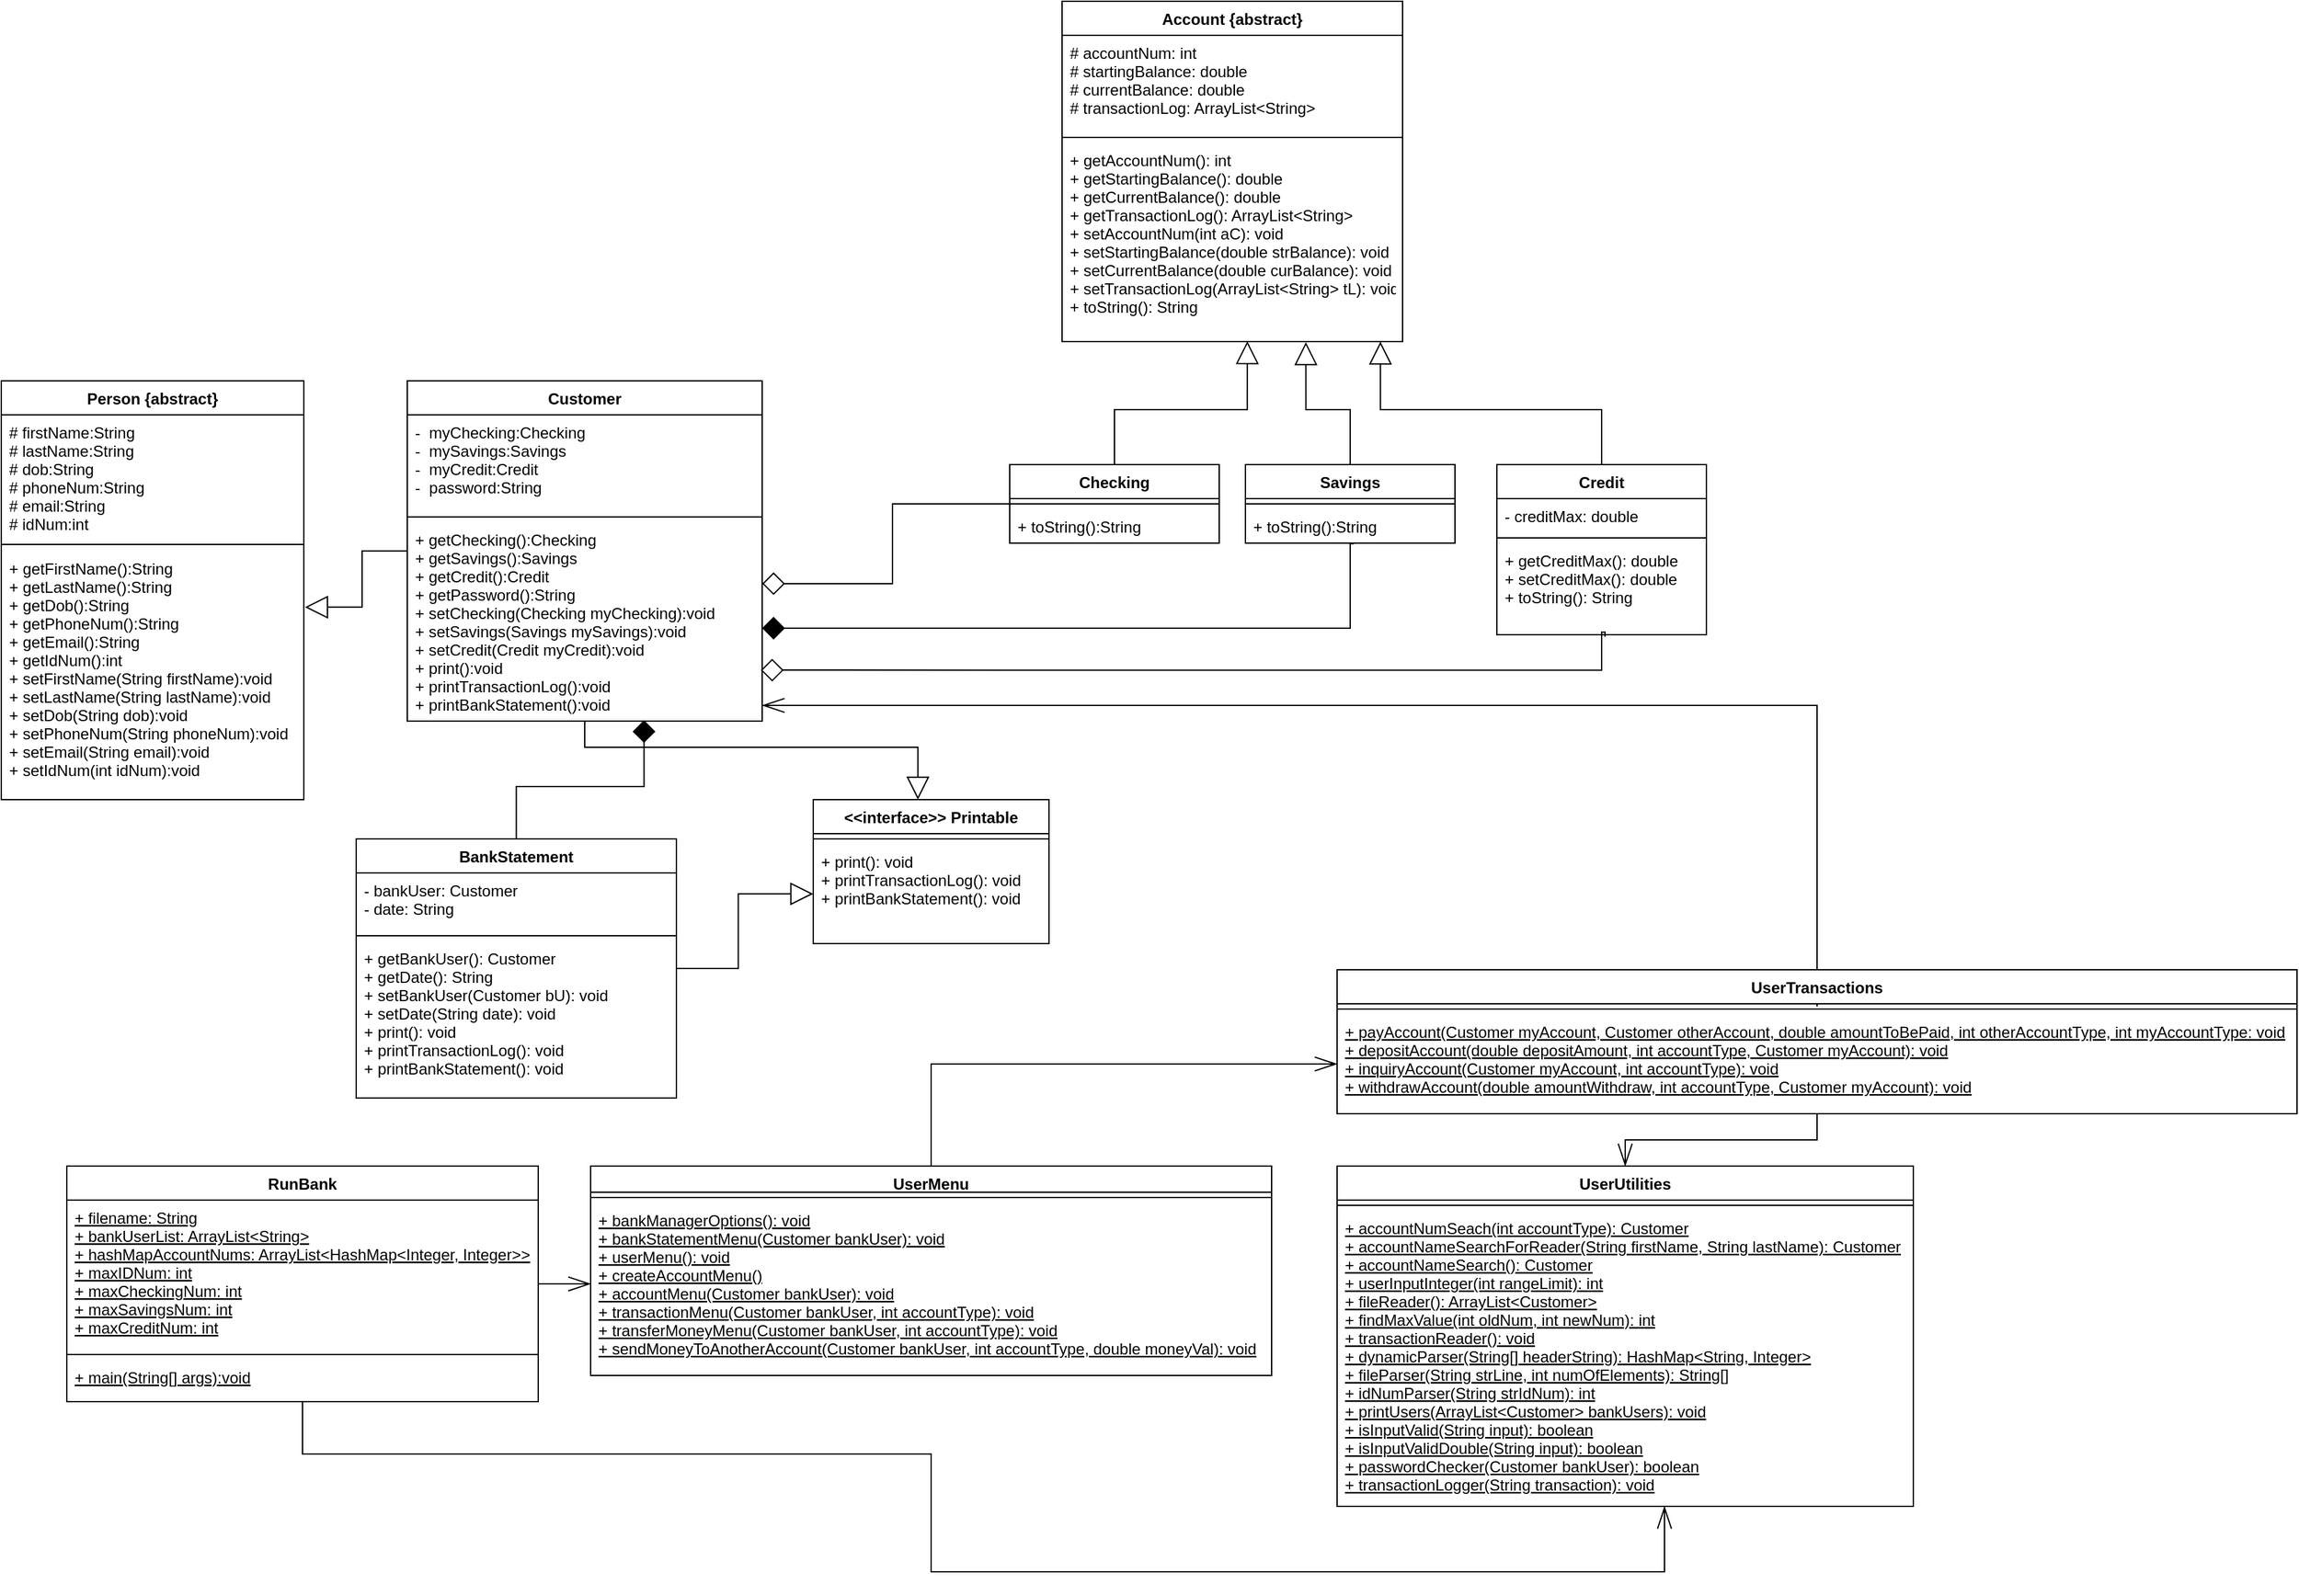 <mxfile version="13.5.1" type="device"><diagram id="C5RBs43oDa-KdzZeNtuy" name="Page-1"><mxGraphModel dx="648" dy="1557" grid="1" gridSize="10" guides="1" tooltips="1" connect="1" arrows="1" fold="1" page="1" pageScale="1" pageWidth="827" pageHeight="1169" math="0" shadow="0"><root><mxCell id="WIyWlLk6GJQsqaUBKTNV-0"/><mxCell id="WIyWlLk6GJQsqaUBKTNV-1" parent="WIyWlLk6GJQsqaUBKTNV-0"/><mxCell id="ZS_IjhcSnhs7_c6VV2PT-6" style="edgeStyle=orthogonalEdgeStyle;rounded=0;orthogonalLoop=1;jettySize=auto;html=1;entryX=1.004;entryY=0.226;entryDx=0;entryDy=0;entryPerimeter=0;strokeWidth=1;endSize=15;endArrow=block;endFill=0;" parent="WIyWlLk6GJQsqaUBKTNV-1" source="ZS_IjhcSnhs7_c6VV2PT-2" target="zkfFHV4jXpPFQw0GAbJ--5" edge="1"><mxGeometry relative="1" as="geometry"/></mxCell><mxCell id="zkfFHV4jXpPFQw0GAbJ--0" value="Person {abstract}" style="swimlane;fontStyle=1;align=center;verticalAlign=top;childLayout=stackLayout;horizontal=1;startSize=26;horizontalStack=0;resizeParent=1;resizeLast=0;collapsible=1;marginBottom=0;rounded=0;shadow=0;strokeWidth=1;" parent="WIyWlLk6GJQsqaUBKTNV-1" vertex="1"><mxGeometry x="20" y="180" width="231" height="320" as="geometry"><mxRectangle x="230" y="140" width="160" height="26" as="alternateBounds"/></mxGeometry></mxCell><mxCell id="zkfFHV4jXpPFQw0GAbJ--1" value="# firstName:String&#xA;# lastName:String&#xA;# dob:String&#xA;# phoneNum:String&#xA;# email:String&#xA;# idNum:int&#xA;" style="text;align=left;verticalAlign=top;spacingLeft=4;spacingRight=4;overflow=hidden;rotatable=0;points=[[0,0.5],[1,0.5]];portConstraint=eastwest;" parent="zkfFHV4jXpPFQw0GAbJ--0" vertex="1"><mxGeometry y="26" width="231" height="94" as="geometry"/></mxCell><mxCell id="zkfFHV4jXpPFQw0GAbJ--4" value="" style="line;html=1;strokeWidth=1;align=left;verticalAlign=middle;spacingTop=-1;spacingLeft=3;spacingRight=3;rotatable=0;labelPosition=right;points=[];portConstraint=eastwest;" parent="zkfFHV4jXpPFQw0GAbJ--0" vertex="1"><mxGeometry y="120" width="231" height="10" as="geometry"/></mxCell><mxCell id="zkfFHV4jXpPFQw0GAbJ--5" value="+ getFirstName():String&#xA;+ getLastName():String&#xA;+ getDob():String&#xA;+ getPhoneNum():String&#xA;+ getEmail():String&#xA;+ getIdNum():int&#xA;+ setFirstName(String firstName):void&#xA;+ setLastName(String lastName):void&#xA;+ setDob(String dob):void&#xA;+ setPhoneNum(String phoneNum):void&#xA;+ setEmail(String email):void&#xA;+ setIdNum(int idNum):void&#xA;&#xA;" style="text;align=left;verticalAlign=top;spacingLeft=4;spacingRight=4;overflow=hidden;rotatable=0;points=[[0,0.5],[1,0.5]];portConstraint=eastwest;" parent="zkfFHV4jXpPFQw0GAbJ--0" vertex="1"><mxGeometry y="130" width="231" height="190" as="geometry"/></mxCell><mxCell id="ZS_IjhcSnhs7_c6VV2PT-62" style="edgeStyle=orthogonalEdgeStyle;rounded=0;orthogonalLoop=1;jettySize=auto;html=1;entryX=0.444;entryY=0;entryDx=0;entryDy=0;entryPerimeter=0;endArrow=block;endFill=0;endSize=15;strokeWidth=1;" parent="WIyWlLk6GJQsqaUBKTNV-1" source="ZS_IjhcSnhs7_c6VV2PT-5" target="ZS_IjhcSnhs7_c6VV2PT-57" edge="1"><mxGeometry relative="1" as="geometry"><mxPoint x="570" y="470" as="sourcePoint"/><Array as="points"><mxPoint x="466" y="460"/><mxPoint x="720" y="460"/></Array></mxGeometry></mxCell><mxCell id="ZS_IjhcSnhs7_c6VV2PT-2" value="Customer" style="swimlane;fontStyle=1;align=center;verticalAlign=top;childLayout=stackLayout;horizontal=1;startSize=26;horizontalStack=0;resizeParent=1;resizeParentMax=0;resizeLast=0;collapsible=1;marginBottom=0;" parent="WIyWlLk6GJQsqaUBKTNV-1" vertex="1"><mxGeometry x="330" y="180" width="271" height="260" as="geometry"/></mxCell><mxCell id="ZS_IjhcSnhs7_c6VV2PT-3" value="-  myChecking:Checking&#xA;-  mySavings:Savings&#xA;-  myCredit:Credit&#xA;-  password:String&#xA;" style="text;strokeColor=none;fillColor=none;align=left;verticalAlign=top;spacingLeft=4;spacingRight=4;overflow=hidden;rotatable=0;points=[[0,0.5],[1,0.5]];portConstraint=eastwest;" parent="ZS_IjhcSnhs7_c6VV2PT-2" vertex="1"><mxGeometry y="26" width="271" height="74" as="geometry"/></mxCell><mxCell id="ZS_IjhcSnhs7_c6VV2PT-4" value="" style="line;strokeWidth=1;fillColor=none;align=left;verticalAlign=middle;spacingTop=-1;spacingLeft=3;spacingRight=3;rotatable=0;labelPosition=right;points=[];portConstraint=eastwest;" parent="ZS_IjhcSnhs7_c6VV2PT-2" vertex="1"><mxGeometry y="100" width="271" height="8" as="geometry"/></mxCell><mxCell id="ZS_IjhcSnhs7_c6VV2PT-5" value="+ getChecking():Checking&#xA;+ getSavings():Savings&#xA;+ getCredit():Credit&#xA;+ getPassword():String&#xA;+ setChecking(Checking myChecking):void&#xA;+ setSavings(Savings mySavings):void&#xA;+ setCredit(Credit myCredit):void&#xA;+ print():void&#xA;+ printTransactionLog():void&#xA;+ printBankStatement():void&#xA;&#xA;&#xA;" style="text;strokeColor=none;fillColor=none;align=left;verticalAlign=top;spacingLeft=4;spacingRight=4;overflow=hidden;rotatable=0;points=[[0,0.5],[1,0.5]];portConstraint=eastwest;" parent="ZS_IjhcSnhs7_c6VV2PT-2" vertex="1"><mxGeometry y="108" width="271" height="152" as="geometry"/></mxCell><mxCell id="ZS_IjhcSnhs7_c6VV2PT-7" value="Account {abstract}" style="swimlane;fontStyle=1;align=center;verticalAlign=top;childLayout=stackLayout;horizontal=1;startSize=26;horizontalStack=0;resizeParent=1;resizeParentMax=0;resizeLast=0;collapsible=1;marginBottom=0;" parent="WIyWlLk6GJQsqaUBKTNV-1" vertex="1"><mxGeometry x="830" y="-110" width="260" height="260" as="geometry"/></mxCell><mxCell id="ZS_IjhcSnhs7_c6VV2PT-8" value="# accountNum: int&#xA;# startingBalance: double&#xA;# currentBalance: double&#xA;# transactionLog: ArrayList&lt;String&gt;&#xA;" style="text;strokeColor=none;fillColor=none;align=left;verticalAlign=top;spacingLeft=4;spacingRight=4;overflow=hidden;rotatable=0;points=[[0,0.5],[1,0.5]];portConstraint=eastwest;" parent="ZS_IjhcSnhs7_c6VV2PT-7" vertex="1"><mxGeometry y="26" width="260" height="74" as="geometry"/></mxCell><mxCell id="ZS_IjhcSnhs7_c6VV2PT-9" value="" style="line;strokeWidth=1;fillColor=none;align=left;verticalAlign=middle;spacingTop=-1;spacingLeft=3;spacingRight=3;rotatable=0;labelPosition=right;points=[];portConstraint=eastwest;" parent="ZS_IjhcSnhs7_c6VV2PT-7" vertex="1"><mxGeometry y="100" width="260" height="8" as="geometry"/></mxCell><mxCell id="ZS_IjhcSnhs7_c6VV2PT-10" value="+ getAccountNum(): int&#xA;+ getStartingBalance(): double&#xA;+ getCurrentBalance(): double &#xA;+ getTransactionLog(): ArrayList&lt;String&gt;&#xA;+ setAccountNum(int aC): void&#xA;+ setStartingBalance(double strBalance): void &#xA;+ setCurrentBalance(double curBalance): void&#xA;+ setTransactionLog(ArrayList&lt;String&gt; tL): void&#xA;+ toString(): String &#xA;&#xA;" style="text;strokeColor=none;fillColor=none;align=left;verticalAlign=top;spacingLeft=4;spacingRight=4;overflow=hidden;rotatable=0;points=[[0,0.5],[1,0.5]];portConstraint=eastwest;" parent="ZS_IjhcSnhs7_c6VV2PT-7" vertex="1"><mxGeometry y="108" width="260" height="152" as="geometry"/></mxCell><mxCell id="ZS_IjhcSnhs7_c6VV2PT-34" style="edgeStyle=orthogonalEdgeStyle;rounded=0;orthogonalLoop=1;jettySize=auto;html=1;entryX=0.544;entryY=0.998;entryDx=0;entryDy=0;entryPerimeter=0;endSize=15;endArrow=block;endFill=0;" parent="WIyWlLk6GJQsqaUBKTNV-1" source="ZS_IjhcSnhs7_c6VV2PT-20" target="ZS_IjhcSnhs7_c6VV2PT-10" edge="1"><mxGeometry relative="1" as="geometry"/></mxCell><mxCell id="ZS_IjhcSnhs7_c6VV2PT-38" style="edgeStyle=orthogonalEdgeStyle;rounded=0;orthogonalLoop=1;jettySize=auto;html=1;endArrow=diamond;endFill=0;strokeWidth=1;endSize=15;entryX=1;entryY=0.309;entryDx=0;entryDy=0;entryPerimeter=0;" parent="WIyWlLk6GJQsqaUBKTNV-1" source="ZS_IjhcSnhs7_c6VV2PT-20" target="ZS_IjhcSnhs7_c6VV2PT-5" edge="1"><mxGeometry relative="1" as="geometry"/></mxCell><mxCell id="ZS_IjhcSnhs7_c6VV2PT-20" value="Checking" style="swimlane;fontStyle=1;align=center;verticalAlign=top;childLayout=stackLayout;horizontal=1;startSize=26;horizontalStack=0;resizeParent=1;resizeParentMax=0;resizeLast=0;collapsible=1;marginBottom=0;" parent="WIyWlLk6GJQsqaUBKTNV-1" vertex="1"><mxGeometry x="790" y="244" width="160" height="60" as="geometry"/></mxCell><mxCell id="ZS_IjhcSnhs7_c6VV2PT-22" value="" style="line;strokeWidth=1;fillColor=none;align=left;verticalAlign=middle;spacingTop=-1;spacingLeft=3;spacingRight=3;rotatable=0;labelPosition=right;points=[];portConstraint=eastwest;" parent="ZS_IjhcSnhs7_c6VV2PT-20" vertex="1"><mxGeometry y="26" width="160" height="8" as="geometry"/></mxCell><mxCell id="ZS_IjhcSnhs7_c6VV2PT-23" value="+ toString():String " style="text;strokeColor=none;fillColor=none;align=left;verticalAlign=top;spacingLeft=4;spacingRight=4;overflow=hidden;rotatable=0;points=[[0,0.5],[1,0.5]];portConstraint=eastwest;" parent="ZS_IjhcSnhs7_c6VV2PT-20" vertex="1"><mxGeometry y="34" width="160" height="26" as="geometry"/></mxCell><mxCell id="ZS_IjhcSnhs7_c6VV2PT-35" style="edgeStyle=orthogonalEdgeStyle;rounded=0;orthogonalLoop=1;jettySize=auto;html=1;entryX=0.716;entryY=1.003;entryDx=0;entryDy=0;entryPerimeter=0;endArrow=block;endFill=0;endSize=15;" parent="WIyWlLk6GJQsqaUBKTNV-1" source="ZS_IjhcSnhs7_c6VV2PT-24" target="ZS_IjhcSnhs7_c6VV2PT-10" edge="1"><mxGeometry relative="1" as="geometry"/></mxCell><mxCell id="ZS_IjhcSnhs7_c6VV2PT-41" style="edgeStyle=orthogonalEdgeStyle;rounded=0;orthogonalLoop=1;jettySize=auto;html=1;entryX=1;entryY=0.75;entryDx=0;entryDy=0;endArrow=diamond;endFill=1;endSize=15;strokeWidth=1;exitX=0.517;exitY=1.019;exitDx=0;exitDy=0;exitPerimeter=0;" parent="WIyWlLk6GJQsqaUBKTNV-1" source="ZS_IjhcSnhs7_c6VV2PT-26" edge="1"><mxGeometry relative="1" as="geometry"><Array as="points"><mxPoint x="1050" y="304"/><mxPoint x="1050" y="369"/></Array><mxPoint x="1050" y="298" as="sourcePoint"/><mxPoint x="601.0" y="369" as="targetPoint"/></mxGeometry></mxCell><mxCell id="ZS_IjhcSnhs7_c6VV2PT-24" value="Savings" style="swimlane;fontStyle=1;align=center;verticalAlign=top;childLayout=stackLayout;horizontal=1;startSize=26;horizontalStack=0;resizeParent=1;resizeParentMax=0;resizeLast=0;collapsible=1;marginBottom=0;" parent="WIyWlLk6GJQsqaUBKTNV-1" vertex="1"><mxGeometry x="970" y="244" width="160" height="60" as="geometry"/></mxCell><mxCell id="ZS_IjhcSnhs7_c6VV2PT-25" value="" style="line;strokeWidth=1;fillColor=none;align=left;verticalAlign=middle;spacingTop=-1;spacingLeft=3;spacingRight=3;rotatable=0;labelPosition=right;points=[];portConstraint=eastwest;" parent="ZS_IjhcSnhs7_c6VV2PT-24" vertex="1"><mxGeometry y="26" width="160" height="8" as="geometry"/></mxCell><mxCell id="ZS_IjhcSnhs7_c6VV2PT-26" value="+ toString():String " style="text;strokeColor=none;fillColor=none;align=left;verticalAlign=top;spacingLeft=4;spacingRight=4;overflow=hidden;rotatable=0;points=[[0,0.5],[1,0.5]];portConstraint=eastwest;" parent="ZS_IjhcSnhs7_c6VV2PT-24" vertex="1"><mxGeometry y="34" width="160" height="26" as="geometry"/></mxCell><mxCell id="ZS_IjhcSnhs7_c6VV2PT-36" style="edgeStyle=orthogonalEdgeStyle;rounded=0;orthogonalLoop=1;jettySize=auto;html=1;entryX=0.935;entryY=1;entryDx=0;entryDy=0;entryPerimeter=0;endArrow=block;endFill=0;endSize=15;" parent="WIyWlLk6GJQsqaUBKTNV-1" source="ZS_IjhcSnhs7_c6VV2PT-30" target="ZS_IjhcSnhs7_c6VV2PT-10" edge="1"><mxGeometry relative="1" as="geometry"/></mxCell><mxCell id="ZS_IjhcSnhs7_c6VV2PT-39" style="edgeStyle=orthogonalEdgeStyle;rounded=0;orthogonalLoop=1;jettySize=auto;html=1;entryX=0.996;entryY=0.803;entryDx=0;entryDy=0;entryPerimeter=0;endArrow=diamond;endFill=0;endSize=15;strokeWidth=1;exitX=0.516;exitY=1.021;exitDx=0;exitDy=0;exitPerimeter=0;" parent="WIyWlLk6GJQsqaUBKTNV-1" source="ZS_IjhcSnhs7_c6VV2PT-33" edge="1"><mxGeometry relative="1" as="geometry"><Array as="points"><mxPoint x="1245" y="372"/><mxPoint x="1242" y="372"/><mxPoint x="1242" y="401"/></Array><mxPoint x="1243.6" y="371.86" as="sourcePoint"/><mxPoint x="599.916" y="401.056" as="targetPoint"/></mxGeometry></mxCell><mxCell id="ZS_IjhcSnhs7_c6VV2PT-30" value="Credit" style="swimlane;fontStyle=1;align=center;verticalAlign=top;childLayout=stackLayout;horizontal=1;startSize=26;horizontalStack=0;resizeParent=1;resizeParentMax=0;resizeLast=0;collapsible=1;marginBottom=0;" parent="WIyWlLk6GJQsqaUBKTNV-1" vertex="1"><mxGeometry x="1162" y="244" width="160" height="130" as="geometry"/></mxCell><mxCell id="ZS_IjhcSnhs7_c6VV2PT-31" value="- creditMax: double" style="text;strokeColor=none;fillColor=none;align=left;verticalAlign=top;spacingLeft=4;spacingRight=4;overflow=hidden;rotatable=0;points=[[0,0.5],[1,0.5]];portConstraint=eastwest;" parent="ZS_IjhcSnhs7_c6VV2PT-30" vertex="1"><mxGeometry y="26" width="160" height="26" as="geometry"/></mxCell><mxCell id="ZS_IjhcSnhs7_c6VV2PT-32" value="" style="line;strokeWidth=1;fillColor=none;align=left;verticalAlign=middle;spacingTop=-1;spacingLeft=3;spacingRight=3;rotatable=0;labelPosition=right;points=[];portConstraint=eastwest;" parent="ZS_IjhcSnhs7_c6VV2PT-30" vertex="1"><mxGeometry y="52" width="160" height="8" as="geometry"/></mxCell><mxCell id="ZS_IjhcSnhs7_c6VV2PT-33" value="+ getCreditMax(): double&#xA;+ setCreditMax(): double &#xA;+ toString(): String&#xA;" style="text;strokeColor=none;fillColor=none;align=left;verticalAlign=top;spacingLeft=4;spacingRight=4;overflow=hidden;rotatable=0;points=[[0,0.5],[1,0.5]];portConstraint=eastwest;" parent="ZS_IjhcSnhs7_c6VV2PT-30" vertex="1"><mxGeometry y="60" width="160" height="70" as="geometry"/></mxCell><mxCell id="ZS_IjhcSnhs7_c6VV2PT-46" style="edgeStyle=orthogonalEdgeStyle;rounded=0;orthogonalLoop=1;jettySize=auto;html=1;entryX=0.667;entryY=0.995;entryDx=0;entryDy=0;entryPerimeter=0;endArrow=diamond;endFill=1;endSize=15;strokeWidth=1;" parent="WIyWlLk6GJQsqaUBKTNV-1" source="ZS_IjhcSnhs7_c6VV2PT-42" target="ZS_IjhcSnhs7_c6VV2PT-5" edge="1"><mxGeometry relative="1" as="geometry"/></mxCell><mxCell id="ZS_IjhcSnhs7_c6VV2PT-61" style="edgeStyle=orthogonalEdgeStyle;rounded=0;orthogonalLoop=1;jettySize=auto;html=1;entryX=0;entryY=0.5;entryDx=0;entryDy=0;endArrow=block;endFill=0;endSize=15;strokeWidth=1;" parent="WIyWlLk6GJQsqaUBKTNV-1" source="ZS_IjhcSnhs7_c6VV2PT-42" target="ZS_IjhcSnhs7_c6VV2PT-60" edge="1"><mxGeometry relative="1" as="geometry"/></mxCell><mxCell id="ZS_IjhcSnhs7_c6VV2PT-42" value="BankStatement" style="swimlane;fontStyle=1;align=center;verticalAlign=top;childLayout=stackLayout;horizontal=1;startSize=26;horizontalStack=0;resizeParent=1;resizeParentMax=0;resizeLast=0;collapsible=1;marginBottom=0;" parent="WIyWlLk6GJQsqaUBKTNV-1" vertex="1"><mxGeometry x="291" y="530" width="244.5" height="198" as="geometry"/></mxCell><mxCell id="ZS_IjhcSnhs7_c6VV2PT-43" value="- bankUser: Customer&#xA;- date: String&#xA;" style="text;strokeColor=none;fillColor=none;align=left;verticalAlign=top;spacingLeft=4;spacingRight=4;overflow=hidden;rotatable=0;points=[[0,0.5],[1,0.5]];portConstraint=eastwest;" parent="ZS_IjhcSnhs7_c6VV2PT-42" vertex="1"><mxGeometry y="26" width="244.5" height="44" as="geometry"/></mxCell><mxCell id="ZS_IjhcSnhs7_c6VV2PT-44" value="" style="line;strokeWidth=1;fillColor=none;align=left;verticalAlign=middle;spacingTop=-1;spacingLeft=3;spacingRight=3;rotatable=0;labelPosition=right;points=[];portConstraint=eastwest;" parent="ZS_IjhcSnhs7_c6VV2PT-42" vertex="1"><mxGeometry y="70" width="244.5" height="8" as="geometry"/></mxCell><mxCell id="ZS_IjhcSnhs7_c6VV2PT-45" value="+ getBankUser(): Customer&#xA;+ getDate(): String &#xA;+ setBankUser(Customer bU): void&#xA;+ setDate(String date): void&#xA;+ print(): void&#xA;+ printTransactionLog(): void&#xA;+ printBankStatement(): void&#xA;" style="text;strokeColor=none;fillColor=none;align=left;verticalAlign=top;spacingLeft=4;spacingRight=4;overflow=hidden;rotatable=0;points=[[0,0.5],[1,0.5]];portConstraint=eastwest;" parent="ZS_IjhcSnhs7_c6VV2PT-42" vertex="1"><mxGeometry y="78" width="244.5" height="120" as="geometry"/></mxCell><mxCell id="O85HTI5UwTajYY9T6Xoq-17" style="edgeStyle=orthogonalEdgeStyle;rounded=0;orthogonalLoop=1;jettySize=auto;html=1;endArrow=openThin;endFill=0;endSize=15;" edge="1" parent="WIyWlLk6GJQsqaUBKTNV-1" source="O85HTI5UwTajYY9T6Xoq-4" target="O85HTI5UwTajYY9T6Xoq-11"><mxGeometry relative="1" as="geometry"><Array as="points"><mxPoint x="250" y="1000"/><mxPoint x="730" y="1000"/><mxPoint x="730" y="1090"/><mxPoint x="1290" y="1090"/></Array></mxGeometry></mxCell><mxCell id="O85HTI5UwTajYY9T6Xoq-19" style="edgeStyle=orthogonalEdgeStyle;rounded=0;orthogonalLoop=1;jettySize=auto;html=1;entryX=0;entryY=0.47;entryDx=0;entryDy=0;endArrow=openThin;endFill=0;endSize=15;entryPerimeter=0;" edge="1" parent="WIyWlLk6GJQsqaUBKTNV-1" source="O85HTI5UwTajYY9T6Xoq-4" target="O85HTI5UwTajYY9T6Xoq-3"><mxGeometry relative="1" as="geometry"/></mxCell><mxCell id="O85HTI5UwTajYY9T6Xoq-4" value="RunBank" style="swimlane;fontStyle=1;align=center;verticalAlign=top;childLayout=stackLayout;horizontal=1;startSize=26;horizontalStack=0;resizeParent=1;resizeParentMax=0;resizeLast=0;collapsible=1;marginBottom=0;" vertex="1" parent="WIyWlLk6GJQsqaUBKTNV-1"><mxGeometry x="70" y="780" width="360" height="180" as="geometry"/></mxCell><mxCell id="O85HTI5UwTajYY9T6Xoq-5" value="+ filename: String&#xA;+ bankUserList: ArrayList&lt;String&gt;&#xA;+ hashMapAccountNums: ArrayList&lt;HashMap&lt;Integer, Integer&gt;&gt;&#xA;+ maxIDNum: int&#xA;+ maxCheckingNum: int&#xA;+ maxSavingsNum: int&#xA;+ maxCreditNum: int&#xA;&#xA;&#xA;" style="text;strokeColor=none;fillColor=none;align=left;verticalAlign=top;spacingLeft=4;spacingRight=4;overflow=hidden;rotatable=0;points=[[0,0.5],[1,0.5]];portConstraint=eastwest;fontStyle=4" vertex="1" parent="O85HTI5UwTajYY9T6Xoq-4"><mxGeometry y="26" width="360" height="114" as="geometry"/></mxCell><mxCell id="O85HTI5UwTajYY9T6Xoq-6" value="" style="line;strokeWidth=1;fillColor=none;align=left;verticalAlign=middle;spacingTop=-1;spacingLeft=3;spacingRight=3;rotatable=0;labelPosition=right;points=[];portConstraint=eastwest;" vertex="1" parent="O85HTI5UwTajYY9T6Xoq-4"><mxGeometry y="140" width="360" height="8" as="geometry"/></mxCell><mxCell id="O85HTI5UwTajYY9T6Xoq-7" value="+ main(String[] args):void" style="text;strokeColor=none;fillColor=none;align=left;verticalAlign=top;spacingLeft=4;spacingRight=4;overflow=hidden;rotatable=0;points=[[0,0.5],[1,0.5]];portConstraint=eastwest;fontStyle=4" vertex="1" parent="O85HTI5UwTajYY9T6Xoq-4"><mxGeometry y="148" width="360" height="32" as="geometry"/></mxCell><mxCell id="O85HTI5UwTajYY9T6Xoq-20" style="edgeStyle=orthogonalEdgeStyle;rounded=0;orthogonalLoop=1;jettySize=auto;html=1;entryX=0;entryY=0.5;entryDx=0;entryDy=0;endArrow=openThin;endFill=0;endSize=15;" edge="1" parent="WIyWlLk6GJQsqaUBKTNV-1" source="O85HTI5UwTajYY9T6Xoq-0" target="O85HTI5UwTajYY9T6Xoq-15"><mxGeometry relative="1" as="geometry"/></mxCell><mxCell id="O85HTI5UwTajYY9T6Xoq-0" value="UserMenu" style="swimlane;fontStyle=1;align=center;verticalAlign=top;childLayout=stackLayout;horizontal=1;startSize=20;horizontalStack=0;resizeParent=1;resizeParentMax=0;resizeLast=0;collapsible=1;marginBottom=0;" vertex="1" parent="WIyWlLk6GJQsqaUBKTNV-1"><mxGeometry x="470" y="780" width="520" height="160" as="geometry"/></mxCell><mxCell id="O85HTI5UwTajYY9T6Xoq-2" value="" style="line;strokeWidth=1;fillColor=none;align=left;verticalAlign=middle;spacingTop=-1;spacingLeft=3;spacingRight=3;rotatable=0;labelPosition=right;points=[];portConstraint=eastwest;" vertex="1" parent="O85HTI5UwTajYY9T6Xoq-0"><mxGeometry y="20" width="520" height="8" as="geometry"/></mxCell><mxCell id="O85HTI5UwTajYY9T6Xoq-3" value="+ bankManagerOptions(): void&#xA;+ bankStatementMenu(Customer bankUser): void&#xA;+ userMenu(): void &#xA;+ createAccountMenu()&#xA;+ accountMenu(Customer bankUser): void &#xA;+ transactionMenu(Customer bankUser, int accountType): void&#xA;+ transferMoneyMenu(Customer bankUser, int accountType): void&#xA;+ sendMoneyToAnotherAccount(Customer bankUser, int accountType, double moneyVal): void&#xA;&#xA;&#xA;&#xA;" style="text;strokeColor=none;fillColor=none;align=left;verticalAlign=top;spacingLeft=4;spacingRight=4;overflow=hidden;rotatable=0;points=[[0,0.5],[1,0.5]];portConstraint=eastwest;fontStyle=4" vertex="1" parent="O85HTI5UwTajYY9T6Xoq-0"><mxGeometry y="28" width="520" height="132" as="geometry"/></mxCell><mxCell id="O85HTI5UwTajYY9T6Xoq-8" value="UserUtilities " style="swimlane;fontStyle=1;align=center;verticalAlign=top;childLayout=stackLayout;horizontal=1;startSize=26;horizontalStack=0;resizeParent=1;resizeParentMax=0;resizeLast=0;collapsible=1;marginBottom=0;" vertex="1" parent="WIyWlLk6GJQsqaUBKTNV-1"><mxGeometry x="1040" y="780" width="440" height="260" as="geometry"/></mxCell><mxCell id="O85HTI5UwTajYY9T6Xoq-10" value="" style="line;strokeWidth=1;fillColor=none;align=left;verticalAlign=middle;spacingTop=-1;spacingLeft=3;spacingRight=3;rotatable=0;labelPosition=right;points=[];portConstraint=eastwest;" vertex="1" parent="O85HTI5UwTajYY9T6Xoq-8"><mxGeometry y="26" width="440" height="8" as="geometry"/></mxCell><mxCell id="O85HTI5UwTajYY9T6Xoq-11" value="+ accountNumSeach(int accountType): Customer&#xA;+ accountNameSearchForReader(String firstName, String lastName): Customer&#xA;+ accountNameSearch(): Customer&#xA;+ userInputInteger(int rangeLimit): int&#xA;+ fileReader(): ArrayList&lt;Customer&gt; &#xA;+ findMaxValue(int oldNum, int newNum): int &#xA;+ transactionReader(): void&#xA;+ dynamicParser(String[] headerString): HashMap&lt;String, Integer&gt;&#xA;+ fileParser(String strLine, int numOfElements): String[]&#xA;+ idNumParser(String strIdNum): int &#xA;+ printUsers(ArrayList&lt;Customer&gt; bankUsers): void &#xA;+ isInputValid(String input): boolean&#xA;+ isInputValidDouble(String input): boolean&#xA;+ passwordChecker(Customer bankUser): boolean &#xA;+ transactionLogger(String transaction): void&#xA;&#xA;" style="text;strokeColor=none;fillColor=none;align=left;verticalAlign=top;spacingLeft=4;spacingRight=4;overflow=hidden;rotatable=0;points=[[0,0.5],[1,0.5]];portConstraint=eastwest;fontStyle=4" vertex="1" parent="O85HTI5UwTajYY9T6Xoq-8"><mxGeometry y="34" width="440" height="226" as="geometry"/></mxCell><mxCell id="O85HTI5UwTajYY9T6Xoq-22" style="edgeStyle=orthogonalEdgeStyle;rounded=0;orthogonalLoop=1;jettySize=auto;html=1;endArrow=openThin;endFill=0;endSize=15;" edge="1" parent="WIyWlLk6GJQsqaUBKTNV-1"><mxGeometry relative="1" as="geometry"><mxPoint x="1406.5" y="658" as="sourcePoint"/><mxPoint x="601" y="428" as="targetPoint"/><Array as="points"><mxPoint x="1407" y="428"/></Array></mxGeometry></mxCell><mxCell id="O85HTI5UwTajYY9T6Xoq-25" style="edgeStyle=orthogonalEdgeStyle;rounded=0;orthogonalLoop=1;jettySize=auto;html=1;endArrow=openThin;endFill=0;endSize=15;" edge="1" parent="WIyWlLk6GJQsqaUBKTNV-1" source="O85HTI5UwTajYY9T6Xoq-12" target="O85HTI5UwTajYY9T6Xoq-8"><mxGeometry relative="1" as="geometry"/></mxCell><mxCell id="O85HTI5UwTajYY9T6Xoq-12" value="UserTransactions " style="swimlane;fontStyle=1;align=center;verticalAlign=top;childLayout=stackLayout;horizontal=1;startSize=26;horizontalStack=0;resizeParent=1;resizeParentMax=0;resizeLast=0;collapsible=1;marginBottom=0;" vertex="1" parent="WIyWlLk6GJQsqaUBKTNV-1"><mxGeometry x="1040" y="630" width="733" height="110" as="geometry"/></mxCell><mxCell id="O85HTI5UwTajYY9T6Xoq-14" value="" style="line;strokeWidth=1;fillColor=none;align=left;verticalAlign=middle;spacingTop=-1;spacingLeft=3;spacingRight=3;rotatable=0;labelPosition=right;points=[];portConstraint=eastwest;" vertex="1" parent="O85HTI5UwTajYY9T6Xoq-12"><mxGeometry y="26" width="733" height="8" as="geometry"/></mxCell><mxCell id="O85HTI5UwTajYY9T6Xoq-15" value="+ payAccount(Customer myAccount, Customer otherAccount, double amountToBePaid, int otherAccountType, int myAccountType: void&#xA;+ depositAccount(double depositAmount, int accountType, Customer myAccount): void &#xA;+ inquiryAccount(Customer myAccount, int accountType): void &#xA;+ withdrawAccount(double amountWithdraw, int accountType, Customer myAccount): void&#xA;&#xA;" style="text;strokeColor=none;fillColor=none;align=left;verticalAlign=top;spacingLeft=4;spacingRight=4;overflow=hidden;rotatable=0;points=[[0,0.5],[1,0.5]];portConstraint=eastwest;fontStyle=4" vertex="1" parent="O85HTI5UwTajYY9T6Xoq-12"><mxGeometry y="34" width="733" height="76" as="geometry"/></mxCell><mxCell id="ZS_IjhcSnhs7_c6VV2PT-57" value="&lt;&lt;interface&gt;&gt; Printable" style="swimlane;fontStyle=1;align=center;verticalAlign=top;childLayout=stackLayout;horizontal=1;startSize=26;horizontalStack=0;resizeParent=1;resizeParentMax=0;resizeLast=0;collapsible=1;marginBottom=0;" parent="WIyWlLk6GJQsqaUBKTNV-1" vertex="1"><mxGeometry x="640" y="500" width="180" height="110" as="geometry"/></mxCell><mxCell id="ZS_IjhcSnhs7_c6VV2PT-59" value="" style="line;strokeWidth=1;fillColor=none;align=left;verticalAlign=middle;spacingTop=-1;spacingLeft=3;spacingRight=3;rotatable=0;labelPosition=right;points=[];portConstraint=eastwest;" parent="ZS_IjhcSnhs7_c6VV2PT-57" vertex="1"><mxGeometry y="26" width="180" height="8" as="geometry"/></mxCell><mxCell id="ZS_IjhcSnhs7_c6VV2PT-60" value="+ print(): void&#xA;+ printTransactionLog(): void&#xA;+ printBankStatement(): void" style="text;strokeColor=none;fillColor=none;align=left;verticalAlign=top;spacingLeft=4;spacingRight=4;overflow=hidden;rotatable=0;points=[[0,0.5],[1,0.5]];portConstraint=eastwest;" parent="ZS_IjhcSnhs7_c6VV2PT-57" vertex="1"><mxGeometry y="34" width="180" height="76" as="geometry"/></mxCell></root></mxGraphModel></diagram></mxfile>
